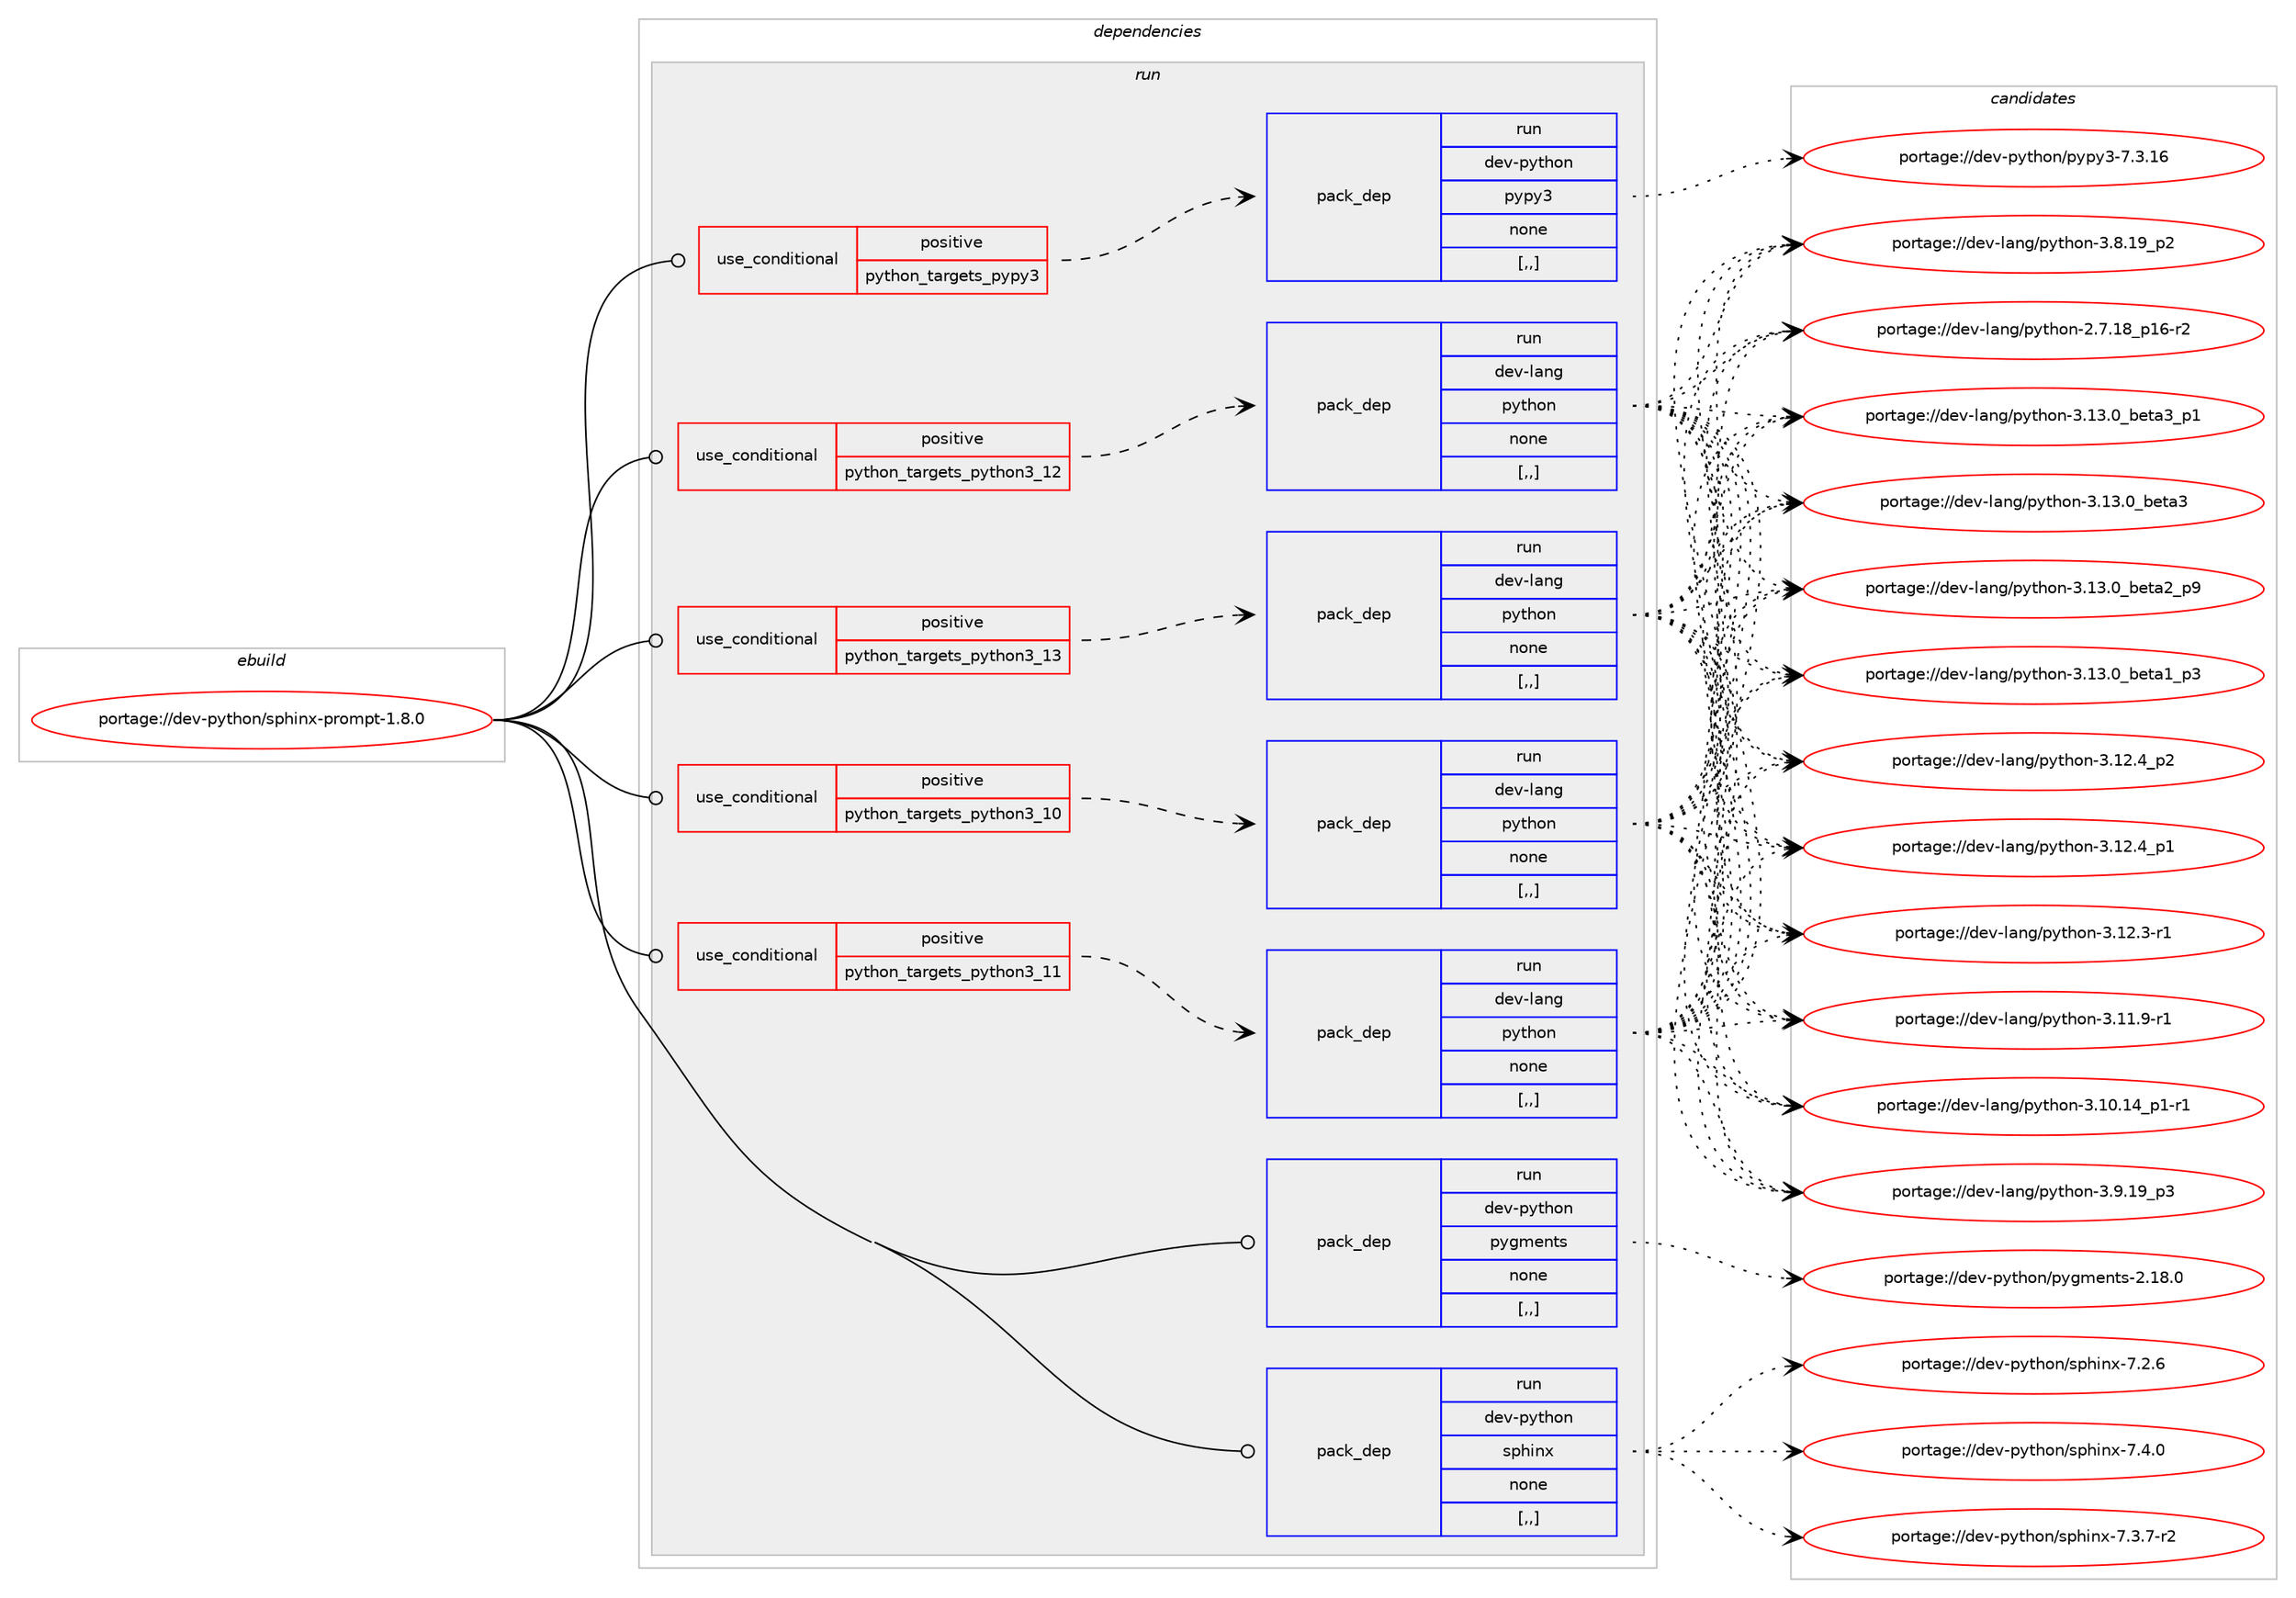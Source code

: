digraph prolog {

# *************
# Graph options
# *************

newrank=true;
concentrate=true;
compound=true;
graph [rankdir=LR,fontname=Helvetica,fontsize=10,ranksep=1.5];#, ranksep=2.5, nodesep=0.2];
edge  [arrowhead=vee];
node  [fontname=Helvetica,fontsize=10];

# **********
# The ebuild
# **********

subgraph cluster_leftcol {
color=gray;
rank=same;
label=<<i>ebuild</i>>;
id [label="portage://dev-python/sphinx-prompt-1.8.0", color=red, width=4, href="../dev-python/sphinx-prompt-1.8.0.svg"];
}

# ****************
# The dependencies
# ****************

subgraph cluster_midcol {
color=gray;
label=<<i>dependencies</i>>;
subgraph cluster_compile {
fillcolor="#eeeeee";
style=filled;
label=<<i>compile</i>>;
}
subgraph cluster_compileandrun {
fillcolor="#eeeeee";
style=filled;
label=<<i>compile and run</i>>;
}
subgraph cluster_run {
fillcolor="#eeeeee";
style=filled;
label=<<i>run</i>>;
subgraph cond39417 {
dependency162784 [label=<<TABLE BORDER="0" CELLBORDER="1" CELLSPACING="0" CELLPADDING="4"><TR><TD ROWSPAN="3" CELLPADDING="10">use_conditional</TD></TR><TR><TD>positive</TD></TR><TR><TD>python_targets_pypy3</TD></TR></TABLE>>, shape=none, color=red];
subgraph pack122107 {
dependency162785 [label=<<TABLE BORDER="0" CELLBORDER="1" CELLSPACING="0" CELLPADDING="4" WIDTH="220"><TR><TD ROWSPAN="6" CELLPADDING="30">pack_dep</TD></TR><TR><TD WIDTH="110">run</TD></TR><TR><TD>dev-python</TD></TR><TR><TD>pypy3</TD></TR><TR><TD>none</TD></TR><TR><TD>[,,]</TD></TR></TABLE>>, shape=none, color=blue];
}
dependency162784:e -> dependency162785:w [weight=20,style="dashed",arrowhead="vee"];
}
id:e -> dependency162784:w [weight=20,style="solid",arrowhead="odot"];
subgraph cond39418 {
dependency162786 [label=<<TABLE BORDER="0" CELLBORDER="1" CELLSPACING="0" CELLPADDING="4"><TR><TD ROWSPAN="3" CELLPADDING="10">use_conditional</TD></TR><TR><TD>positive</TD></TR><TR><TD>python_targets_python3_10</TD></TR></TABLE>>, shape=none, color=red];
subgraph pack122108 {
dependency162787 [label=<<TABLE BORDER="0" CELLBORDER="1" CELLSPACING="0" CELLPADDING="4" WIDTH="220"><TR><TD ROWSPAN="6" CELLPADDING="30">pack_dep</TD></TR><TR><TD WIDTH="110">run</TD></TR><TR><TD>dev-lang</TD></TR><TR><TD>python</TD></TR><TR><TD>none</TD></TR><TR><TD>[,,]</TD></TR></TABLE>>, shape=none, color=blue];
}
dependency162786:e -> dependency162787:w [weight=20,style="dashed",arrowhead="vee"];
}
id:e -> dependency162786:w [weight=20,style="solid",arrowhead="odot"];
subgraph cond39419 {
dependency162788 [label=<<TABLE BORDER="0" CELLBORDER="1" CELLSPACING="0" CELLPADDING="4"><TR><TD ROWSPAN="3" CELLPADDING="10">use_conditional</TD></TR><TR><TD>positive</TD></TR><TR><TD>python_targets_python3_11</TD></TR></TABLE>>, shape=none, color=red];
subgraph pack122109 {
dependency162789 [label=<<TABLE BORDER="0" CELLBORDER="1" CELLSPACING="0" CELLPADDING="4" WIDTH="220"><TR><TD ROWSPAN="6" CELLPADDING="30">pack_dep</TD></TR><TR><TD WIDTH="110">run</TD></TR><TR><TD>dev-lang</TD></TR><TR><TD>python</TD></TR><TR><TD>none</TD></TR><TR><TD>[,,]</TD></TR></TABLE>>, shape=none, color=blue];
}
dependency162788:e -> dependency162789:w [weight=20,style="dashed",arrowhead="vee"];
}
id:e -> dependency162788:w [weight=20,style="solid",arrowhead="odot"];
subgraph cond39420 {
dependency162790 [label=<<TABLE BORDER="0" CELLBORDER="1" CELLSPACING="0" CELLPADDING="4"><TR><TD ROWSPAN="3" CELLPADDING="10">use_conditional</TD></TR><TR><TD>positive</TD></TR><TR><TD>python_targets_python3_12</TD></TR></TABLE>>, shape=none, color=red];
subgraph pack122110 {
dependency162791 [label=<<TABLE BORDER="0" CELLBORDER="1" CELLSPACING="0" CELLPADDING="4" WIDTH="220"><TR><TD ROWSPAN="6" CELLPADDING="30">pack_dep</TD></TR><TR><TD WIDTH="110">run</TD></TR><TR><TD>dev-lang</TD></TR><TR><TD>python</TD></TR><TR><TD>none</TD></TR><TR><TD>[,,]</TD></TR></TABLE>>, shape=none, color=blue];
}
dependency162790:e -> dependency162791:w [weight=20,style="dashed",arrowhead="vee"];
}
id:e -> dependency162790:w [weight=20,style="solid",arrowhead="odot"];
subgraph cond39421 {
dependency162792 [label=<<TABLE BORDER="0" CELLBORDER="1" CELLSPACING="0" CELLPADDING="4"><TR><TD ROWSPAN="3" CELLPADDING="10">use_conditional</TD></TR><TR><TD>positive</TD></TR><TR><TD>python_targets_python3_13</TD></TR></TABLE>>, shape=none, color=red];
subgraph pack122111 {
dependency162793 [label=<<TABLE BORDER="0" CELLBORDER="1" CELLSPACING="0" CELLPADDING="4" WIDTH="220"><TR><TD ROWSPAN="6" CELLPADDING="30">pack_dep</TD></TR><TR><TD WIDTH="110">run</TD></TR><TR><TD>dev-lang</TD></TR><TR><TD>python</TD></TR><TR><TD>none</TD></TR><TR><TD>[,,]</TD></TR></TABLE>>, shape=none, color=blue];
}
dependency162792:e -> dependency162793:w [weight=20,style="dashed",arrowhead="vee"];
}
id:e -> dependency162792:w [weight=20,style="solid",arrowhead="odot"];
subgraph pack122112 {
dependency162794 [label=<<TABLE BORDER="0" CELLBORDER="1" CELLSPACING="0" CELLPADDING="4" WIDTH="220"><TR><TD ROWSPAN="6" CELLPADDING="30">pack_dep</TD></TR><TR><TD WIDTH="110">run</TD></TR><TR><TD>dev-python</TD></TR><TR><TD>pygments</TD></TR><TR><TD>none</TD></TR><TR><TD>[,,]</TD></TR></TABLE>>, shape=none, color=blue];
}
id:e -> dependency162794:w [weight=20,style="solid",arrowhead="odot"];
subgraph pack122113 {
dependency162795 [label=<<TABLE BORDER="0" CELLBORDER="1" CELLSPACING="0" CELLPADDING="4" WIDTH="220"><TR><TD ROWSPAN="6" CELLPADDING="30">pack_dep</TD></TR><TR><TD WIDTH="110">run</TD></TR><TR><TD>dev-python</TD></TR><TR><TD>sphinx</TD></TR><TR><TD>none</TD></TR><TR><TD>[,,]</TD></TR></TABLE>>, shape=none, color=blue];
}
id:e -> dependency162795:w [weight=20,style="solid",arrowhead="odot"];
}
}

# **************
# The candidates
# **************

subgraph cluster_choices {
rank=same;
color=gray;
label=<<i>candidates</i>>;

subgraph choice122107 {
color=black;
nodesep=1;
choice10010111845112121116104111110471121211121215145554651464954 [label="portage://dev-python/pypy3-7.3.16", color=red, width=4,href="../dev-python/pypy3-7.3.16.svg"];
dependency162785:e -> choice10010111845112121116104111110471121211121215145554651464954:w [style=dotted,weight="100"];
}
subgraph choice122108 {
color=black;
nodesep=1;
choice10010111845108971101034711212111610411111045514649514648959810111697519511249 [label="portage://dev-lang/python-3.13.0_beta3_p1", color=red, width=4,href="../dev-lang/python-3.13.0_beta3_p1.svg"];
choice1001011184510897110103471121211161041111104551464951464895981011169751 [label="portage://dev-lang/python-3.13.0_beta3", color=red, width=4,href="../dev-lang/python-3.13.0_beta3.svg"];
choice10010111845108971101034711212111610411111045514649514648959810111697509511257 [label="portage://dev-lang/python-3.13.0_beta2_p9", color=red, width=4,href="../dev-lang/python-3.13.0_beta2_p9.svg"];
choice10010111845108971101034711212111610411111045514649514648959810111697499511251 [label="portage://dev-lang/python-3.13.0_beta1_p3", color=red, width=4,href="../dev-lang/python-3.13.0_beta1_p3.svg"];
choice100101118451089711010347112121116104111110455146495046529511250 [label="portage://dev-lang/python-3.12.4_p2", color=red, width=4,href="../dev-lang/python-3.12.4_p2.svg"];
choice100101118451089711010347112121116104111110455146495046529511249 [label="portage://dev-lang/python-3.12.4_p1", color=red, width=4,href="../dev-lang/python-3.12.4_p1.svg"];
choice100101118451089711010347112121116104111110455146495046514511449 [label="portage://dev-lang/python-3.12.3-r1", color=red, width=4,href="../dev-lang/python-3.12.3-r1.svg"];
choice100101118451089711010347112121116104111110455146494946574511449 [label="portage://dev-lang/python-3.11.9-r1", color=red, width=4,href="../dev-lang/python-3.11.9-r1.svg"];
choice100101118451089711010347112121116104111110455146494846495295112494511449 [label="portage://dev-lang/python-3.10.14_p1-r1", color=red, width=4,href="../dev-lang/python-3.10.14_p1-r1.svg"];
choice100101118451089711010347112121116104111110455146574649579511251 [label="portage://dev-lang/python-3.9.19_p3", color=red, width=4,href="../dev-lang/python-3.9.19_p3.svg"];
choice100101118451089711010347112121116104111110455146564649579511250 [label="portage://dev-lang/python-3.8.19_p2", color=red, width=4,href="../dev-lang/python-3.8.19_p2.svg"];
choice100101118451089711010347112121116104111110455046554649569511249544511450 [label="portage://dev-lang/python-2.7.18_p16-r2", color=red, width=4,href="../dev-lang/python-2.7.18_p16-r2.svg"];
dependency162787:e -> choice10010111845108971101034711212111610411111045514649514648959810111697519511249:w [style=dotted,weight="100"];
dependency162787:e -> choice1001011184510897110103471121211161041111104551464951464895981011169751:w [style=dotted,weight="100"];
dependency162787:e -> choice10010111845108971101034711212111610411111045514649514648959810111697509511257:w [style=dotted,weight="100"];
dependency162787:e -> choice10010111845108971101034711212111610411111045514649514648959810111697499511251:w [style=dotted,weight="100"];
dependency162787:e -> choice100101118451089711010347112121116104111110455146495046529511250:w [style=dotted,weight="100"];
dependency162787:e -> choice100101118451089711010347112121116104111110455146495046529511249:w [style=dotted,weight="100"];
dependency162787:e -> choice100101118451089711010347112121116104111110455146495046514511449:w [style=dotted,weight="100"];
dependency162787:e -> choice100101118451089711010347112121116104111110455146494946574511449:w [style=dotted,weight="100"];
dependency162787:e -> choice100101118451089711010347112121116104111110455146494846495295112494511449:w [style=dotted,weight="100"];
dependency162787:e -> choice100101118451089711010347112121116104111110455146574649579511251:w [style=dotted,weight="100"];
dependency162787:e -> choice100101118451089711010347112121116104111110455146564649579511250:w [style=dotted,weight="100"];
dependency162787:e -> choice100101118451089711010347112121116104111110455046554649569511249544511450:w [style=dotted,weight="100"];
}
subgraph choice122109 {
color=black;
nodesep=1;
choice10010111845108971101034711212111610411111045514649514648959810111697519511249 [label="portage://dev-lang/python-3.13.0_beta3_p1", color=red, width=4,href="../dev-lang/python-3.13.0_beta3_p1.svg"];
choice1001011184510897110103471121211161041111104551464951464895981011169751 [label="portage://dev-lang/python-3.13.0_beta3", color=red, width=4,href="../dev-lang/python-3.13.0_beta3.svg"];
choice10010111845108971101034711212111610411111045514649514648959810111697509511257 [label="portage://dev-lang/python-3.13.0_beta2_p9", color=red, width=4,href="../dev-lang/python-3.13.0_beta2_p9.svg"];
choice10010111845108971101034711212111610411111045514649514648959810111697499511251 [label="portage://dev-lang/python-3.13.0_beta1_p3", color=red, width=4,href="../dev-lang/python-3.13.0_beta1_p3.svg"];
choice100101118451089711010347112121116104111110455146495046529511250 [label="portage://dev-lang/python-3.12.4_p2", color=red, width=4,href="../dev-lang/python-3.12.4_p2.svg"];
choice100101118451089711010347112121116104111110455146495046529511249 [label="portage://dev-lang/python-3.12.4_p1", color=red, width=4,href="../dev-lang/python-3.12.4_p1.svg"];
choice100101118451089711010347112121116104111110455146495046514511449 [label="portage://dev-lang/python-3.12.3-r1", color=red, width=4,href="../dev-lang/python-3.12.3-r1.svg"];
choice100101118451089711010347112121116104111110455146494946574511449 [label="portage://dev-lang/python-3.11.9-r1", color=red, width=4,href="../dev-lang/python-3.11.9-r1.svg"];
choice100101118451089711010347112121116104111110455146494846495295112494511449 [label="portage://dev-lang/python-3.10.14_p1-r1", color=red, width=4,href="../dev-lang/python-3.10.14_p1-r1.svg"];
choice100101118451089711010347112121116104111110455146574649579511251 [label="portage://dev-lang/python-3.9.19_p3", color=red, width=4,href="../dev-lang/python-3.9.19_p3.svg"];
choice100101118451089711010347112121116104111110455146564649579511250 [label="portage://dev-lang/python-3.8.19_p2", color=red, width=4,href="../dev-lang/python-3.8.19_p2.svg"];
choice100101118451089711010347112121116104111110455046554649569511249544511450 [label="portage://dev-lang/python-2.7.18_p16-r2", color=red, width=4,href="../dev-lang/python-2.7.18_p16-r2.svg"];
dependency162789:e -> choice10010111845108971101034711212111610411111045514649514648959810111697519511249:w [style=dotted,weight="100"];
dependency162789:e -> choice1001011184510897110103471121211161041111104551464951464895981011169751:w [style=dotted,weight="100"];
dependency162789:e -> choice10010111845108971101034711212111610411111045514649514648959810111697509511257:w [style=dotted,weight="100"];
dependency162789:e -> choice10010111845108971101034711212111610411111045514649514648959810111697499511251:w [style=dotted,weight="100"];
dependency162789:e -> choice100101118451089711010347112121116104111110455146495046529511250:w [style=dotted,weight="100"];
dependency162789:e -> choice100101118451089711010347112121116104111110455146495046529511249:w [style=dotted,weight="100"];
dependency162789:e -> choice100101118451089711010347112121116104111110455146495046514511449:w [style=dotted,weight="100"];
dependency162789:e -> choice100101118451089711010347112121116104111110455146494946574511449:w [style=dotted,weight="100"];
dependency162789:e -> choice100101118451089711010347112121116104111110455146494846495295112494511449:w [style=dotted,weight="100"];
dependency162789:e -> choice100101118451089711010347112121116104111110455146574649579511251:w [style=dotted,weight="100"];
dependency162789:e -> choice100101118451089711010347112121116104111110455146564649579511250:w [style=dotted,weight="100"];
dependency162789:e -> choice100101118451089711010347112121116104111110455046554649569511249544511450:w [style=dotted,weight="100"];
}
subgraph choice122110 {
color=black;
nodesep=1;
choice10010111845108971101034711212111610411111045514649514648959810111697519511249 [label="portage://dev-lang/python-3.13.0_beta3_p1", color=red, width=4,href="../dev-lang/python-3.13.0_beta3_p1.svg"];
choice1001011184510897110103471121211161041111104551464951464895981011169751 [label="portage://dev-lang/python-3.13.0_beta3", color=red, width=4,href="../dev-lang/python-3.13.0_beta3.svg"];
choice10010111845108971101034711212111610411111045514649514648959810111697509511257 [label="portage://dev-lang/python-3.13.0_beta2_p9", color=red, width=4,href="../dev-lang/python-3.13.0_beta2_p9.svg"];
choice10010111845108971101034711212111610411111045514649514648959810111697499511251 [label="portage://dev-lang/python-3.13.0_beta1_p3", color=red, width=4,href="../dev-lang/python-3.13.0_beta1_p3.svg"];
choice100101118451089711010347112121116104111110455146495046529511250 [label="portage://dev-lang/python-3.12.4_p2", color=red, width=4,href="../dev-lang/python-3.12.4_p2.svg"];
choice100101118451089711010347112121116104111110455146495046529511249 [label="portage://dev-lang/python-3.12.4_p1", color=red, width=4,href="../dev-lang/python-3.12.4_p1.svg"];
choice100101118451089711010347112121116104111110455146495046514511449 [label="portage://dev-lang/python-3.12.3-r1", color=red, width=4,href="../dev-lang/python-3.12.3-r1.svg"];
choice100101118451089711010347112121116104111110455146494946574511449 [label="portage://dev-lang/python-3.11.9-r1", color=red, width=4,href="../dev-lang/python-3.11.9-r1.svg"];
choice100101118451089711010347112121116104111110455146494846495295112494511449 [label="portage://dev-lang/python-3.10.14_p1-r1", color=red, width=4,href="../dev-lang/python-3.10.14_p1-r1.svg"];
choice100101118451089711010347112121116104111110455146574649579511251 [label="portage://dev-lang/python-3.9.19_p3", color=red, width=4,href="../dev-lang/python-3.9.19_p3.svg"];
choice100101118451089711010347112121116104111110455146564649579511250 [label="portage://dev-lang/python-3.8.19_p2", color=red, width=4,href="../dev-lang/python-3.8.19_p2.svg"];
choice100101118451089711010347112121116104111110455046554649569511249544511450 [label="portage://dev-lang/python-2.7.18_p16-r2", color=red, width=4,href="../dev-lang/python-2.7.18_p16-r2.svg"];
dependency162791:e -> choice10010111845108971101034711212111610411111045514649514648959810111697519511249:w [style=dotted,weight="100"];
dependency162791:e -> choice1001011184510897110103471121211161041111104551464951464895981011169751:w [style=dotted,weight="100"];
dependency162791:e -> choice10010111845108971101034711212111610411111045514649514648959810111697509511257:w [style=dotted,weight="100"];
dependency162791:e -> choice10010111845108971101034711212111610411111045514649514648959810111697499511251:w [style=dotted,weight="100"];
dependency162791:e -> choice100101118451089711010347112121116104111110455146495046529511250:w [style=dotted,weight="100"];
dependency162791:e -> choice100101118451089711010347112121116104111110455146495046529511249:w [style=dotted,weight="100"];
dependency162791:e -> choice100101118451089711010347112121116104111110455146495046514511449:w [style=dotted,weight="100"];
dependency162791:e -> choice100101118451089711010347112121116104111110455146494946574511449:w [style=dotted,weight="100"];
dependency162791:e -> choice100101118451089711010347112121116104111110455146494846495295112494511449:w [style=dotted,weight="100"];
dependency162791:e -> choice100101118451089711010347112121116104111110455146574649579511251:w [style=dotted,weight="100"];
dependency162791:e -> choice100101118451089711010347112121116104111110455146564649579511250:w [style=dotted,weight="100"];
dependency162791:e -> choice100101118451089711010347112121116104111110455046554649569511249544511450:w [style=dotted,weight="100"];
}
subgraph choice122111 {
color=black;
nodesep=1;
choice10010111845108971101034711212111610411111045514649514648959810111697519511249 [label="portage://dev-lang/python-3.13.0_beta3_p1", color=red, width=4,href="../dev-lang/python-3.13.0_beta3_p1.svg"];
choice1001011184510897110103471121211161041111104551464951464895981011169751 [label="portage://dev-lang/python-3.13.0_beta3", color=red, width=4,href="../dev-lang/python-3.13.0_beta3.svg"];
choice10010111845108971101034711212111610411111045514649514648959810111697509511257 [label="portage://dev-lang/python-3.13.0_beta2_p9", color=red, width=4,href="../dev-lang/python-3.13.0_beta2_p9.svg"];
choice10010111845108971101034711212111610411111045514649514648959810111697499511251 [label="portage://dev-lang/python-3.13.0_beta1_p3", color=red, width=4,href="../dev-lang/python-3.13.0_beta1_p3.svg"];
choice100101118451089711010347112121116104111110455146495046529511250 [label="portage://dev-lang/python-3.12.4_p2", color=red, width=4,href="../dev-lang/python-3.12.4_p2.svg"];
choice100101118451089711010347112121116104111110455146495046529511249 [label="portage://dev-lang/python-3.12.4_p1", color=red, width=4,href="../dev-lang/python-3.12.4_p1.svg"];
choice100101118451089711010347112121116104111110455146495046514511449 [label="portage://dev-lang/python-3.12.3-r1", color=red, width=4,href="../dev-lang/python-3.12.3-r1.svg"];
choice100101118451089711010347112121116104111110455146494946574511449 [label="portage://dev-lang/python-3.11.9-r1", color=red, width=4,href="../dev-lang/python-3.11.9-r1.svg"];
choice100101118451089711010347112121116104111110455146494846495295112494511449 [label="portage://dev-lang/python-3.10.14_p1-r1", color=red, width=4,href="../dev-lang/python-3.10.14_p1-r1.svg"];
choice100101118451089711010347112121116104111110455146574649579511251 [label="portage://dev-lang/python-3.9.19_p3", color=red, width=4,href="../dev-lang/python-3.9.19_p3.svg"];
choice100101118451089711010347112121116104111110455146564649579511250 [label="portage://dev-lang/python-3.8.19_p2", color=red, width=4,href="../dev-lang/python-3.8.19_p2.svg"];
choice100101118451089711010347112121116104111110455046554649569511249544511450 [label="portage://dev-lang/python-2.7.18_p16-r2", color=red, width=4,href="../dev-lang/python-2.7.18_p16-r2.svg"];
dependency162793:e -> choice10010111845108971101034711212111610411111045514649514648959810111697519511249:w [style=dotted,weight="100"];
dependency162793:e -> choice1001011184510897110103471121211161041111104551464951464895981011169751:w [style=dotted,weight="100"];
dependency162793:e -> choice10010111845108971101034711212111610411111045514649514648959810111697509511257:w [style=dotted,weight="100"];
dependency162793:e -> choice10010111845108971101034711212111610411111045514649514648959810111697499511251:w [style=dotted,weight="100"];
dependency162793:e -> choice100101118451089711010347112121116104111110455146495046529511250:w [style=dotted,weight="100"];
dependency162793:e -> choice100101118451089711010347112121116104111110455146495046529511249:w [style=dotted,weight="100"];
dependency162793:e -> choice100101118451089711010347112121116104111110455146495046514511449:w [style=dotted,weight="100"];
dependency162793:e -> choice100101118451089711010347112121116104111110455146494946574511449:w [style=dotted,weight="100"];
dependency162793:e -> choice100101118451089711010347112121116104111110455146494846495295112494511449:w [style=dotted,weight="100"];
dependency162793:e -> choice100101118451089711010347112121116104111110455146574649579511251:w [style=dotted,weight="100"];
dependency162793:e -> choice100101118451089711010347112121116104111110455146564649579511250:w [style=dotted,weight="100"];
dependency162793:e -> choice100101118451089711010347112121116104111110455046554649569511249544511450:w [style=dotted,weight="100"];
}
subgraph choice122112 {
color=black;
nodesep=1;
choice100101118451121211161041111104711212110310910111011611545504649564648 [label="portage://dev-python/pygments-2.18.0", color=red, width=4,href="../dev-python/pygments-2.18.0.svg"];
dependency162794:e -> choice100101118451121211161041111104711212110310910111011611545504649564648:w [style=dotted,weight="100"];
}
subgraph choice122113 {
color=black;
nodesep=1;
choice1001011184511212111610411111047115112104105110120455546524648 [label="portage://dev-python/sphinx-7.4.0", color=red, width=4,href="../dev-python/sphinx-7.4.0.svg"];
choice10010111845112121116104111110471151121041051101204555465146554511450 [label="portage://dev-python/sphinx-7.3.7-r2", color=red, width=4,href="../dev-python/sphinx-7.3.7-r2.svg"];
choice1001011184511212111610411111047115112104105110120455546504654 [label="portage://dev-python/sphinx-7.2.6", color=red, width=4,href="../dev-python/sphinx-7.2.6.svg"];
dependency162795:e -> choice1001011184511212111610411111047115112104105110120455546524648:w [style=dotted,weight="100"];
dependency162795:e -> choice10010111845112121116104111110471151121041051101204555465146554511450:w [style=dotted,weight="100"];
dependency162795:e -> choice1001011184511212111610411111047115112104105110120455546504654:w [style=dotted,weight="100"];
}
}

}
